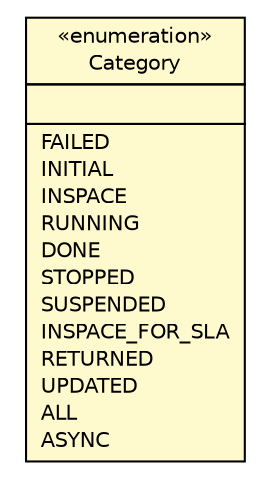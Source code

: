#!/usr/local/bin/dot
#
# Class diagram 
# Generated by UMLGraph version R5_6 (http://www.umlgraph.org/)
#

digraph G {
	edge [fontname="Helvetica",fontsize=10,labelfontname="Helvetica",labelfontsize=10];
	node [fontname="Helvetica",fontsize=10,shape=plaintext];
	nodesep=0.25;
	ranksep=0.5;
	// sorcer.service.ExecState.Category
	c138742 [label=<<table title="sorcer.service.ExecState.Category" border="0" cellborder="1" cellspacing="0" cellpadding="2" port="p" bgcolor="lemonChiffon" href="./ExecState.Category.html">
		<tr><td><table border="0" cellspacing="0" cellpadding="1">
<tr><td align="center" balign="center"> &#171;enumeration&#187; </td></tr>
<tr><td align="center" balign="center"> Category </td></tr>
		</table></td></tr>
		<tr><td><table border="0" cellspacing="0" cellpadding="1">
<tr><td align="left" balign="left">  </td></tr>
		</table></td></tr>
		<tr><td><table border="0" cellspacing="0" cellpadding="1">
<tr><td align="left" balign="left"> FAILED </td></tr>
<tr><td align="left" balign="left"> INITIAL </td></tr>
<tr><td align="left" balign="left"> INSPACE </td></tr>
<tr><td align="left" balign="left"> RUNNING </td></tr>
<tr><td align="left" balign="left"> DONE </td></tr>
<tr><td align="left" balign="left"> STOPPED </td></tr>
<tr><td align="left" balign="left"> SUSPENDED </td></tr>
<tr><td align="left" balign="left"> INSPACE_FOR_SLA </td></tr>
<tr><td align="left" balign="left"> RETURNED </td></tr>
<tr><td align="left" balign="left"> UPDATED </td></tr>
<tr><td align="left" balign="left"> ALL </td></tr>
<tr><td align="left" balign="left"> ASYNC </td></tr>
		</table></td></tr>
		</table>>, URL="./ExecState.Category.html", fontname="Helvetica", fontcolor="black", fontsize=10.0];
}

